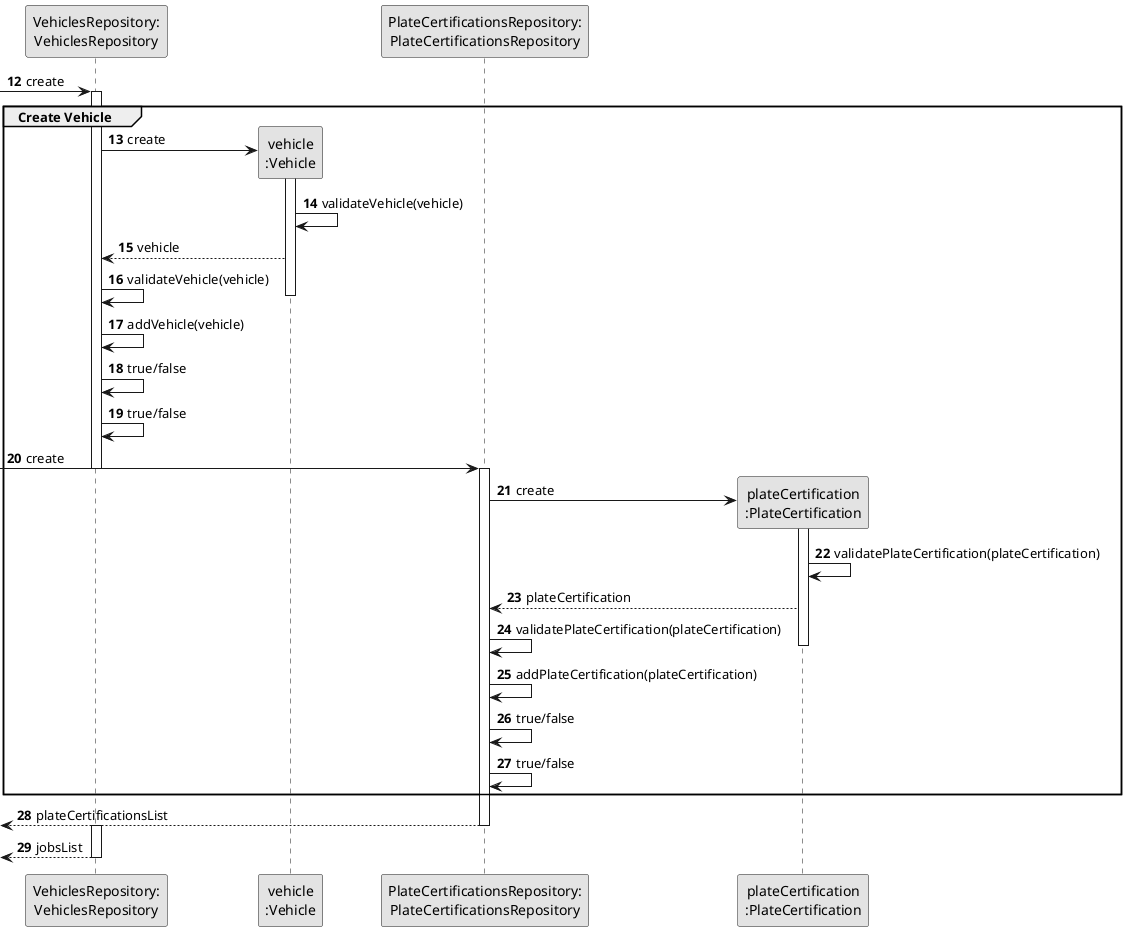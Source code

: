 @startuml
skinparam monochrome true
skinparam packageStyle rectangle
skinparam shadowing false

participant "VehiclesRepository:\nVehiclesRepository" as VehiclesRepository
participant "vehicle\n:Vehicle" as VEICULO
participant "PlateCertificationsRepository:\nPlateCertificationsRepository" as PlateCertificationsRepository
participant "plateCertification\n:PlateCertification" as PLATE_CERTIFICATION

autonumber 12
-> VehiclesRepository: create

activate VehiclesRepository
    group Create Vehicle

        VehiclesRepository -> VEICULO**: create
        activate VEICULO

        VEICULO -> VEICULO: validateVehicle(vehicle)

        VEICULO --> VehiclesRepository : vehicle
        VehiclesRepository -> VehiclesRepository: validateVehicle(vehicle)
        deactivate VEICULO
        VehiclesRepository -> VehiclesRepository: addVehicle(vehicle)
        VehiclesRepository -> VehiclesRepository: true/false
        VehiclesRepository -> VehiclesRepository: true/false

        -> PlateCertificationsRepository : create

        deactivate VehiclesRepository

        activate PlateCertificationsRepository

        PlateCertificationsRepository -> PLATE_CERTIFICATION**: create

        activate PLATE_CERTIFICATION
            PLATE_CERTIFICATION -> PLATE_CERTIFICATION: validatePlateCertification(plateCertification)

            PLATE_CERTIFICATION --> PlateCertificationsRepository : plateCertification
            PlateCertificationsRepository -> PlateCertificationsRepository: validatePlateCertification(plateCertification)
            deactivate PLATE_CERTIFICATION
            PlateCertificationsRepository -> PlateCertificationsRepository: addPlateCertification(plateCertification)
            PlateCertificationsRepository -> PlateCertificationsRepository: true/false
            PlateCertificationsRepository -> PlateCertificationsRepository: true/false
    end
     <-- PlateCertificationsRepository : plateCertificationsList
     deactivate PlateCertificationsRepository

    activate VehiclesRepository
    <-- VehiclesRepository : jobsList
deactivate VehiclesRepository


@enduml